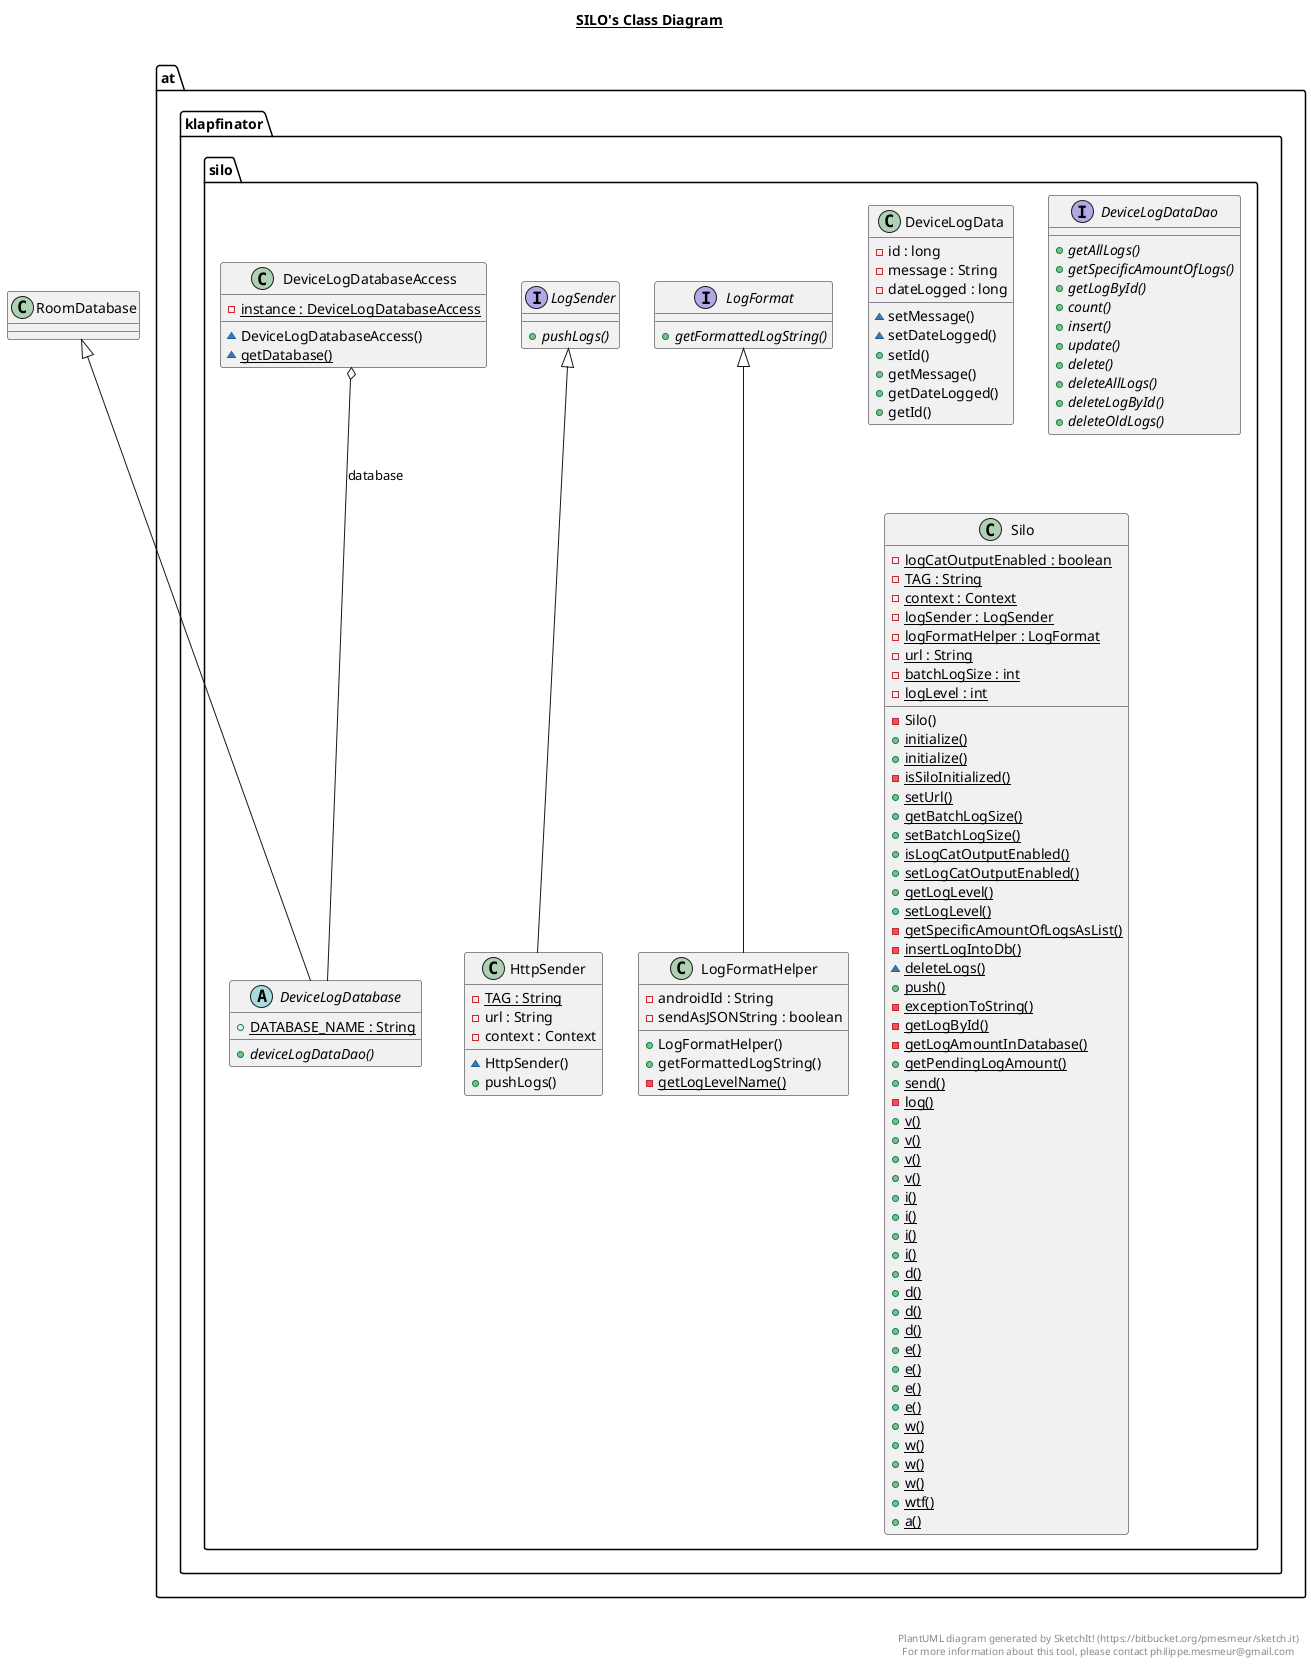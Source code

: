 @startuml

title __SILO's Class Diagram__\n

  package at.klapfinator.silo {
    class DeviceLogData {
        - id : long
        - message : String
        - dateLogged : long
        ~ setMessage()
        ~ setDateLogged()
        + setId()
        + getMessage()
        + getDateLogged()
        + getId()
    }
  }
  

  package at.klapfinator.silo {
    interface DeviceLogDataDao {
        {abstract} + getAllLogs()
        {abstract} + getSpecificAmountOfLogs()
        {abstract} + getLogById()
        {abstract} + count()
        {abstract} + insert()
        {abstract} + update()
        {abstract} + delete()
        {abstract} + deleteAllLogs()
        {abstract} + deleteLogById()
        {abstract} + deleteOldLogs()
    }
  }
  

  package at.klapfinator.silo {
    abstract class DeviceLogDatabase {
        {static} + DATABASE_NAME : String
        {abstract} + deviceLogDataDao()
    }
  }
  

  package at.klapfinator.silo {
    class DeviceLogDatabaseAccess {
        {static} - instance : DeviceLogDatabaseAccess
        ~ DeviceLogDatabaseAccess()
        {static} ~ getDatabase()
    }
  }
  

  package at.klapfinator.silo {
    class HttpSender {
        {static} - TAG : String
        - url : String
        - context : Context
        ~ HttpSender()
        + pushLogs()
    }
  }
  

  package at.klapfinator.silo {
    interface LogFormat {
        {abstract} + getFormattedLogString()
    }
  }
  

  package at.klapfinator.silo {
    class LogFormatHelper {
        - androidId : String
        - sendAsJSONString : boolean
        + LogFormatHelper()
        + getFormattedLogString()
        {static} - getLogLevelName()
    }
  }
  

  package at.klapfinator.silo {
    interface LogSender {
        {abstract} + pushLogs()
    }
  }
  

  package at.klapfinator.silo {
    class Silo {
        {static} - logCatOutputEnabled : boolean
        {static} - TAG : String
        {static} - context : Context
        {static} - logSender : LogSender
        {static} - logFormatHelper : LogFormat
        {static} - url : String
        {static} - batchLogSize : int
        {static} - logLevel : int
        - Silo()
        {static} + initialize()
        {static} + initialize()
        {static} - isSiloInitialized()
        {static} + setUrl()
        {static} + getBatchLogSize()
        {static} + setBatchLogSize()
        {static} + isLogCatOutputEnabled()
        {static} + setLogCatOutputEnabled()
        {static} + getLogLevel()
        {static} + setLogLevel()
        {static} - getSpecificAmountOfLogsAsList()
        {static} - insertLogIntoDb()
        {static} ~ deleteLogs()
        {static} + push()
        {static} - exceptionToString()
        {static} - getLogById()
        {static} - getLogAmountInDatabase()
        {static} + getPendingLogAmount()
        {static} + send()
        {static} - log()
        {static} + v()
        {static} + v()
        {static} + v()
        {static} + v()
        {static} + i()
        {static} + i()
        {static} + i()
        {static} + i()
        {static} + d()
        {static} + d()
        {static} + d()
        {static} + d()
        {static} + e()
        {static} + e()
        {static} + e()
        {static} + e()
        {static} + w()
        {static} + w()
        {static} + w()
        {static} + w()
        {static} + wtf()
        {static} + a()
    }
  }
  

  DeviceLogDatabase -up-|> RoomDatabase
  DeviceLogDatabaseAccess o-- DeviceLogDatabase : database
  HttpSender -up-|> LogSender
  LogFormatHelper -up-|> LogFormat


right footer


PlantUML diagram generated by SketchIt! (https://bitbucket.org/pmesmeur/sketch.it)
For more information about this tool, please contact philippe.mesmeur@gmail.com
endfooter

@enduml
